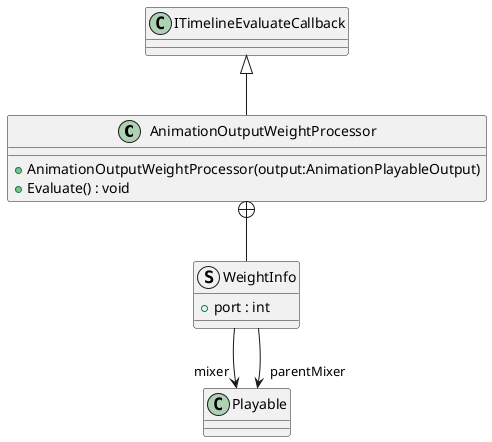 @startuml
class AnimationOutputWeightProcessor {
    + AnimationOutputWeightProcessor(output:AnimationPlayableOutput)
    + Evaluate() : void
}
struct WeightInfo {
    + port : int
}
ITimelineEvaluateCallback <|-- AnimationOutputWeightProcessor
AnimationOutputWeightProcessor +-- WeightInfo
WeightInfo --> "mixer" Playable
WeightInfo --> "parentMixer" Playable
@enduml
